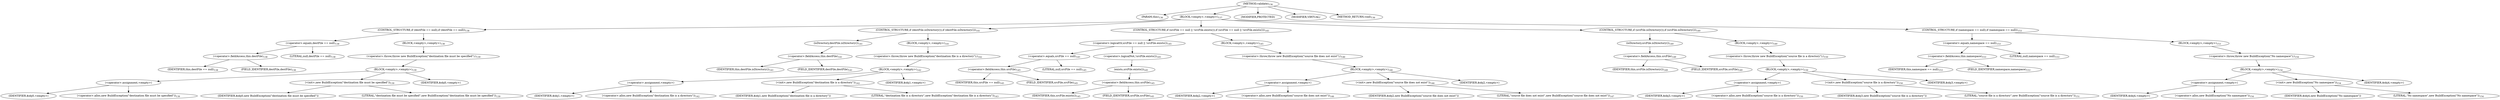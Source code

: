 digraph "validate" {  
"114" [label = <(METHOD,validate)<SUB>136</SUB>> ]
"115" [label = <(PARAM,this)<SUB>136</SUB>> ]
"116" [label = <(BLOCK,&lt;empty&gt;,&lt;empty&gt;)<SUB>137</SUB>> ]
"117" [label = <(CONTROL_STRUCTURE,if (destFile == null),if (destFile == null))<SUB>138</SUB>> ]
"118" [label = <(&lt;operator&gt;.equals,destFile == null)<SUB>138</SUB>> ]
"119" [label = <(&lt;operator&gt;.fieldAccess,this.destFile)<SUB>138</SUB>> ]
"120" [label = <(IDENTIFIER,this,destFile == null)<SUB>138</SUB>> ]
"121" [label = <(FIELD_IDENTIFIER,destFile,destFile)<SUB>138</SUB>> ]
"122" [label = <(LITERAL,null,destFile == null)<SUB>138</SUB>> ]
"123" [label = <(BLOCK,&lt;empty&gt;,&lt;empty&gt;)<SUB>138</SUB>> ]
"124" [label = <(&lt;operator&gt;.throw,throw new BuildException(&quot;destination file must be specified&quot;);)<SUB>139</SUB>> ]
"125" [label = <(BLOCK,&lt;empty&gt;,&lt;empty&gt;)<SUB>139</SUB>> ]
"126" [label = <(&lt;operator&gt;.assignment,&lt;empty&gt;)> ]
"127" [label = <(IDENTIFIER,$obj0,&lt;empty&gt;)> ]
"128" [label = <(&lt;operator&gt;.alloc,new BuildException(&quot;destination file must be specified&quot;))<SUB>139</SUB>> ]
"129" [label = <(&lt;init&gt;,new BuildException(&quot;destination file must be specified&quot;))<SUB>139</SUB>> ]
"130" [label = <(IDENTIFIER,$obj0,new BuildException(&quot;destination file must be specified&quot;))> ]
"131" [label = <(LITERAL,&quot;destination file must be specified&quot;,new BuildException(&quot;destination file must be specified&quot;))<SUB>139</SUB>> ]
"132" [label = <(IDENTIFIER,$obj0,&lt;empty&gt;)> ]
"133" [label = <(CONTROL_STRUCTURE,if (destFile.isDirectory()),if (destFile.isDirectory()))<SUB>141</SUB>> ]
"134" [label = <(isDirectory,destFile.isDirectory())<SUB>141</SUB>> ]
"135" [label = <(&lt;operator&gt;.fieldAccess,this.destFile)<SUB>141</SUB>> ]
"136" [label = <(IDENTIFIER,this,destFile.isDirectory())<SUB>141</SUB>> ]
"137" [label = <(FIELD_IDENTIFIER,destFile,destFile)<SUB>141</SUB>> ]
"138" [label = <(BLOCK,&lt;empty&gt;,&lt;empty&gt;)<SUB>141</SUB>> ]
"139" [label = <(&lt;operator&gt;.throw,throw new BuildException(&quot;destination file is a directory&quot;);)<SUB>142</SUB>> ]
"140" [label = <(BLOCK,&lt;empty&gt;,&lt;empty&gt;)<SUB>142</SUB>> ]
"141" [label = <(&lt;operator&gt;.assignment,&lt;empty&gt;)> ]
"142" [label = <(IDENTIFIER,$obj1,&lt;empty&gt;)> ]
"143" [label = <(&lt;operator&gt;.alloc,new BuildException(&quot;destination file is a directory&quot;))<SUB>142</SUB>> ]
"144" [label = <(&lt;init&gt;,new BuildException(&quot;destination file is a directory&quot;))<SUB>142</SUB>> ]
"145" [label = <(IDENTIFIER,$obj1,new BuildException(&quot;destination file is a directory&quot;))> ]
"146" [label = <(LITERAL,&quot;destination file is a directory&quot;,new BuildException(&quot;destination file is a directory&quot;))<SUB>143</SUB>> ]
"147" [label = <(IDENTIFIER,$obj1,&lt;empty&gt;)> ]
"148" [label = <(CONTROL_STRUCTURE,if (srcFile == null || !srcFile.exists()),if (srcFile == null || !srcFile.exists()))<SUB>145</SUB>> ]
"149" [label = <(&lt;operator&gt;.logicalOr,srcFile == null || !srcFile.exists())<SUB>145</SUB>> ]
"150" [label = <(&lt;operator&gt;.equals,srcFile == null)<SUB>145</SUB>> ]
"151" [label = <(&lt;operator&gt;.fieldAccess,this.srcFile)<SUB>145</SUB>> ]
"152" [label = <(IDENTIFIER,this,srcFile == null)<SUB>145</SUB>> ]
"153" [label = <(FIELD_IDENTIFIER,srcFile,srcFile)<SUB>145</SUB>> ]
"154" [label = <(LITERAL,null,srcFile == null)<SUB>145</SUB>> ]
"155" [label = <(&lt;operator&gt;.logicalNot,!srcFile.exists())<SUB>145</SUB>> ]
"156" [label = <(exists,srcFile.exists())<SUB>145</SUB>> ]
"157" [label = <(&lt;operator&gt;.fieldAccess,this.srcFile)<SUB>145</SUB>> ]
"158" [label = <(IDENTIFIER,this,srcFile.exists())<SUB>145</SUB>> ]
"159" [label = <(FIELD_IDENTIFIER,srcFile,srcFile)<SUB>145</SUB>> ]
"160" [label = <(BLOCK,&lt;empty&gt;,&lt;empty&gt;)<SUB>145</SUB>> ]
"161" [label = <(&lt;operator&gt;.throw,throw new BuildException(&quot;source file does not exist&quot;);)<SUB>146</SUB>> ]
"162" [label = <(BLOCK,&lt;empty&gt;,&lt;empty&gt;)<SUB>146</SUB>> ]
"163" [label = <(&lt;operator&gt;.assignment,&lt;empty&gt;)> ]
"164" [label = <(IDENTIFIER,$obj2,&lt;empty&gt;)> ]
"165" [label = <(&lt;operator&gt;.alloc,new BuildException(&quot;source file does not exist&quot;))<SUB>146</SUB>> ]
"166" [label = <(&lt;init&gt;,new BuildException(&quot;source file does not exist&quot;))<SUB>146</SUB>> ]
"167" [label = <(IDENTIFIER,$obj2,new BuildException(&quot;source file does not exist&quot;))> ]
"168" [label = <(LITERAL,&quot;source file does not exist&quot;,new BuildException(&quot;source file does not exist&quot;))<SUB>147</SUB>> ]
"169" [label = <(IDENTIFIER,$obj2,&lt;empty&gt;)> ]
"170" [label = <(CONTROL_STRUCTURE,if (srcFile.isDirectory()),if (srcFile.isDirectory()))<SUB>149</SUB>> ]
"171" [label = <(isDirectory,srcFile.isDirectory())<SUB>149</SUB>> ]
"172" [label = <(&lt;operator&gt;.fieldAccess,this.srcFile)<SUB>149</SUB>> ]
"173" [label = <(IDENTIFIER,this,srcFile.isDirectory())<SUB>149</SUB>> ]
"174" [label = <(FIELD_IDENTIFIER,srcFile,srcFile)<SUB>149</SUB>> ]
"175" [label = <(BLOCK,&lt;empty&gt;,&lt;empty&gt;)<SUB>149</SUB>> ]
"176" [label = <(&lt;operator&gt;.throw,throw new BuildException(&quot;source file is a directory&quot;);)<SUB>150</SUB>> ]
"177" [label = <(BLOCK,&lt;empty&gt;,&lt;empty&gt;)<SUB>150</SUB>> ]
"178" [label = <(&lt;operator&gt;.assignment,&lt;empty&gt;)> ]
"179" [label = <(IDENTIFIER,$obj3,&lt;empty&gt;)> ]
"180" [label = <(&lt;operator&gt;.alloc,new BuildException(&quot;source file is a directory&quot;))<SUB>150</SUB>> ]
"181" [label = <(&lt;init&gt;,new BuildException(&quot;source file is a directory&quot;))<SUB>150</SUB>> ]
"182" [label = <(IDENTIFIER,$obj3,new BuildException(&quot;source file is a directory&quot;))> ]
"183" [label = <(LITERAL,&quot;source file is a directory&quot;,new BuildException(&quot;source file is a directory&quot;))<SUB>151</SUB>> ]
"184" [label = <(IDENTIFIER,$obj3,&lt;empty&gt;)> ]
"185" [label = <(CONTROL_STRUCTURE,if (namespace == null),if (namespace == null))<SUB>153</SUB>> ]
"186" [label = <(&lt;operator&gt;.equals,namespace == null)<SUB>153</SUB>> ]
"187" [label = <(&lt;operator&gt;.fieldAccess,this.namespace)<SUB>153</SUB>> ]
"188" [label = <(IDENTIFIER,this,namespace == null)<SUB>153</SUB>> ]
"189" [label = <(FIELD_IDENTIFIER,namespace,namespace)<SUB>153</SUB>> ]
"190" [label = <(LITERAL,null,namespace == null)<SUB>153</SUB>> ]
"191" [label = <(BLOCK,&lt;empty&gt;,&lt;empty&gt;)<SUB>153</SUB>> ]
"192" [label = <(&lt;operator&gt;.throw,throw new BuildException(&quot;No namespace&quot;);)<SUB>154</SUB>> ]
"193" [label = <(BLOCK,&lt;empty&gt;,&lt;empty&gt;)<SUB>154</SUB>> ]
"194" [label = <(&lt;operator&gt;.assignment,&lt;empty&gt;)> ]
"195" [label = <(IDENTIFIER,$obj4,&lt;empty&gt;)> ]
"196" [label = <(&lt;operator&gt;.alloc,new BuildException(&quot;No namespace&quot;))<SUB>154</SUB>> ]
"197" [label = <(&lt;init&gt;,new BuildException(&quot;No namespace&quot;))<SUB>154</SUB>> ]
"198" [label = <(IDENTIFIER,$obj4,new BuildException(&quot;No namespace&quot;))> ]
"199" [label = <(LITERAL,&quot;No namespace&quot;,new BuildException(&quot;No namespace&quot;))<SUB>154</SUB>> ]
"200" [label = <(IDENTIFIER,$obj4,&lt;empty&gt;)> ]
"201" [label = <(MODIFIER,PROTECTED)> ]
"202" [label = <(MODIFIER,VIRTUAL)> ]
"203" [label = <(METHOD_RETURN,void)<SUB>136</SUB>> ]
  "114" -> "115" 
  "114" -> "116" 
  "114" -> "201" 
  "114" -> "202" 
  "114" -> "203" 
  "116" -> "117" 
  "116" -> "133" 
  "116" -> "148" 
  "116" -> "170" 
  "116" -> "185" 
  "117" -> "118" 
  "117" -> "123" 
  "118" -> "119" 
  "118" -> "122" 
  "119" -> "120" 
  "119" -> "121" 
  "123" -> "124" 
  "124" -> "125" 
  "125" -> "126" 
  "125" -> "129" 
  "125" -> "132" 
  "126" -> "127" 
  "126" -> "128" 
  "129" -> "130" 
  "129" -> "131" 
  "133" -> "134" 
  "133" -> "138" 
  "134" -> "135" 
  "135" -> "136" 
  "135" -> "137" 
  "138" -> "139" 
  "139" -> "140" 
  "140" -> "141" 
  "140" -> "144" 
  "140" -> "147" 
  "141" -> "142" 
  "141" -> "143" 
  "144" -> "145" 
  "144" -> "146" 
  "148" -> "149" 
  "148" -> "160" 
  "149" -> "150" 
  "149" -> "155" 
  "150" -> "151" 
  "150" -> "154" 
  "151" -> "152" 
  "151" -> "153" 
  "155" -> "156" 
  "156" -> "157" 
  "157" -> "158" 
  "157" -> "159" 
  "160" -> "161" 
  "161" -> "162" 
  "162" -> "163" 
  "162" -> "166" 
  "162" -> "169" 
  "163" -> "164" 
  "163" -> "165" 
  "166" -> "167" 
  "166" -> "168" 
  "170" -> "171" 
  "170" -> "175" 
  "171" -> "172" 
  "172" -> "173" 
  "172" -> "174" 
  "175" -> "176" 
  "176" -> "177" 
  "177" -> "178" 
  "177" -> "181" 
  "177" -> "184" 
  "178" -> "179" 
  "178" -> "180" 
  "181" -> "182" 
  "181" -> "183" 
  "185" -> "186" 
  "185" -> "191" 
  "186" -> "187" 
  "186" -> "190" 
  "187" -> "188" 
  "187" -> "189" 
  "191" -> "192" 
  "192" -> "193" 
  "193" -> "194" 
  "193" -> "197" 
  "193" -> "200" 
  "194" -> "195" 
  "194" -> "196" 
  "197" -> "198" 
  "197" -> "199" 
}
